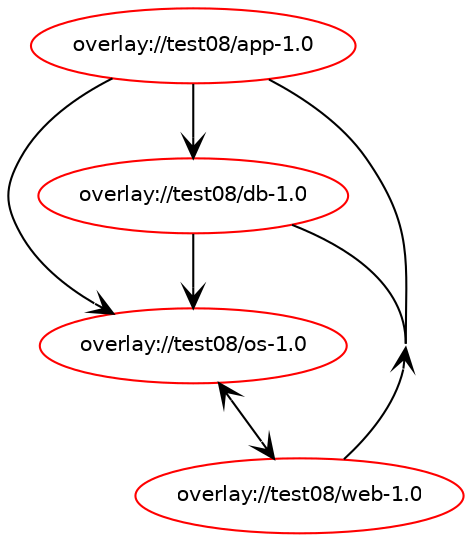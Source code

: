 digraph prolog {

newrank=true;
concentrate=true;
compound=true;
graph [rankdir=TD];#, ranksep=2.5, nodesep=0.2];
edge  [arrowhead=vee];
node  [fontname=Helvetica,fontsize=10];

"overlay://test08/app-1.0" [color=red, href="../test08/app-1.0-rdepend.svg"];
"overlay://test08/app-1.0" -> "overlay://test08/db-1.0"
"overlay://test08/app-1.0" -> "overlay://test08/os-1.0"
"overlay://test08/db-1.0" [color=red, href="../test08/db-1.0-rdepend.svg"];
"overlay://test08/db-1.0" -> "overlay://test08/os-1.0"
"overlay://test08/os-1.0" [color=red, href="../test08/os-1.0-rdepend.svg"];
"overlay://test08/os-1.0" -> "overlay://test08/web-1.0"
"overlay://test08/web-1.0" [color=red, href="../test08/web-1.0-rdepend.svg"];
"overlay://test08/web-1.0" -> "overlay://test08/app-1.0"
"overlay://test08/web-1.0" -> "overlay://test08/db-1.0"
"overlay://test08/web-1.0" -> "overlay://test08/os-1.0"
}

